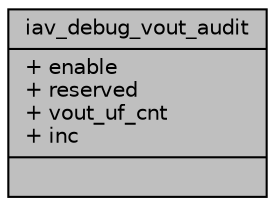 digraph "iav_debug_vout_audit"
{
 // INTERACTIVE_SVG=YES
 // LATEX_PDF_SIZE
  bgcolor="transparent";
  edge [fontname="Helvetica",fontsize="10",labelfontname="Helvetica",labelfontsize="10"];
  node [fontname="Helvetica",fontsize="10",shape=record];
  Node1 [label="{iav_debug_vout_audit\n|+ enable\l+ reserved\l+ vout_uf_cnt\l+ inc\l|}",height=0.2,width=0.4,color="black", fillcolor="grey75", style="filled", fontcolor="black",tooltip=" "];
}
